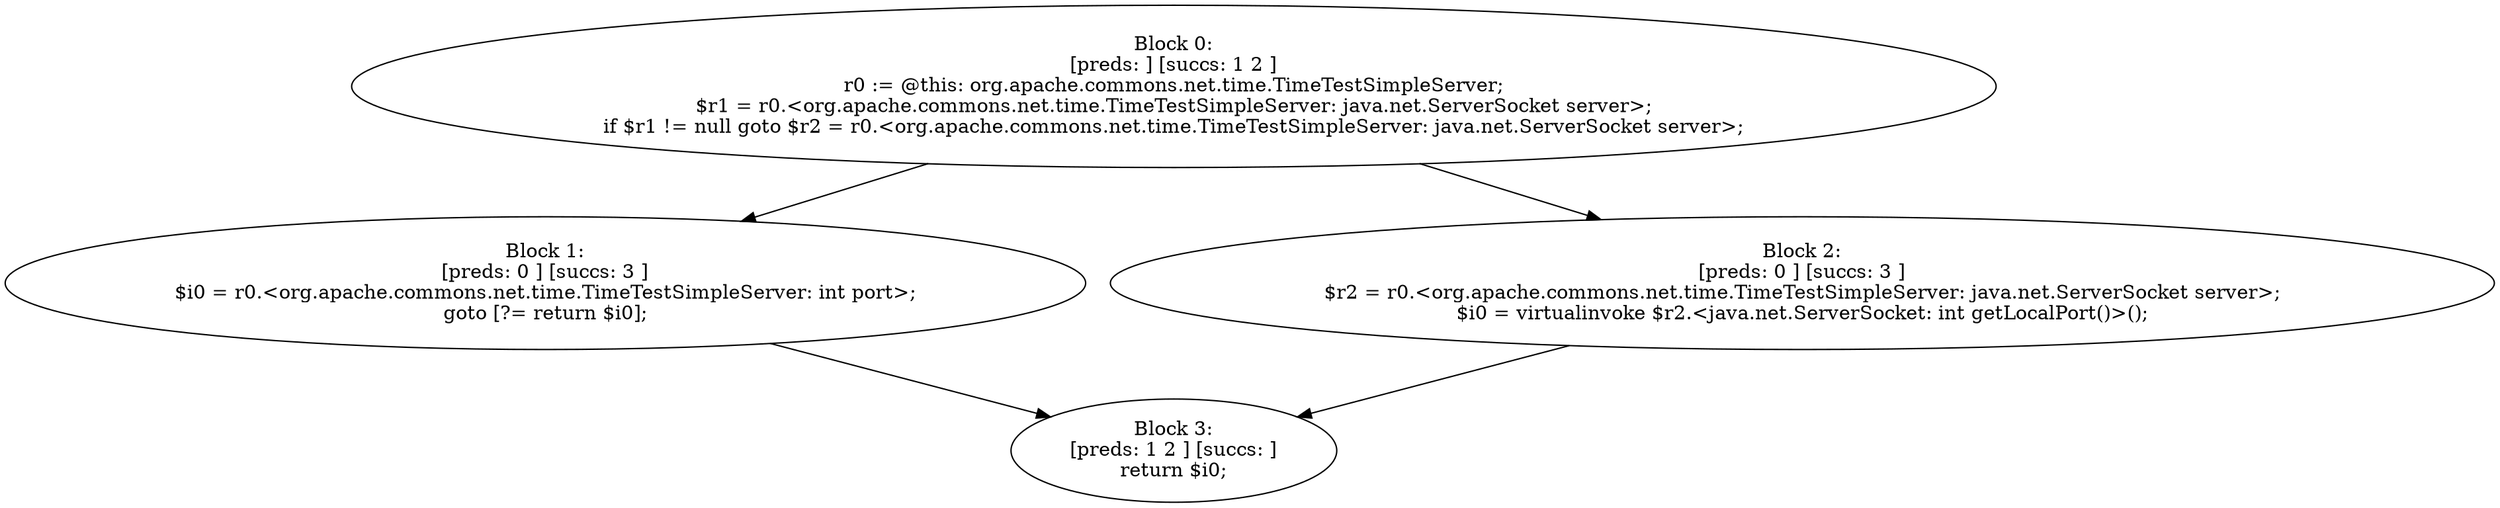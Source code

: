 digraph "unitGraph" {
    "Block 0:
[preds: ] [succs: 1 2 ]
r0 := @this: org.apache.commons.net.time.TimeTestSimpleServer;
$r1 = r0.<org.apache.commons.net.time.TimeTestSimpleServer: java.net.ServerSocket server>;
if $r1 != null goto $r2 = r0.<org.apache.commons.net.time.TimeTestSimpleServer: java.net.ServerSocket server>;
"
    "Block 1:
[preds: 0 ] [succs: 3 ]
$i0 = r0.<org.apache.commons.net.time.TimeTestSimpleServer: int port>;
goto [?= return $i0];
"
    "Block 2:
[preds: 0 ] [succs: 3 ]
$r2 = r0.<org.apache.commons.net.time.TimeTestSimpleServer: java.net.ServerSocket server>;
$i0 = virtualinvoke $r2.<java.net.ServerSocket: int getLocalPort()>();
"
    "Block 3:
[preds: 1 2 ] [succs: ]
return $i0;
"
    "Block 0:
[preds: ] [succs: 1 2 ]
r0 := @this: org.apache.commons.net.time.TimeTestSimpleServer;
$r1 = r0.<org.apache.commons.net.time.TimeTestSimpleServer: java.net.ServerSocket server>;
if $r1 != null goto $r2 = r0.<org.apache.commons.net.time.TimeTestSimpleServer: java.net.ServerSocket server>;
"->"Block 1:
[preds: 0 ] [succs: 3 ]
$i0 = r0.<org.apache.commons.net.time.TimeTestSimpleServer: int port>;
goto [?= return $i0];
";
    "Block 0:
[preds: ] [succs: 1 2 ]
r0 := @this: org.apache.commons.net.time.TimeTestSimpleServer;
$r1 = r0.<org.apache.commons.net.time.TimeTestSimpleServer: java.net.ServerSocket server>;
if $r1 != null goto $r2 = r0.<org.apache.commons.net.time.TimeTestSimpleServer: java.net.ServerSocket server>;
"->"Block 2:
[preds: 0 ] [succs: 3 ]
$r2 = r0.<org.apache.commons.net.time.TimeTestSimpleServer: java.net.ServerSocket server>;
$i0 = virtualinvoke $r2.<java.net.ServerSocket: int getLocalPort()>();
";
    "Block 1:
[preds: 0 ] [succs: 3 ]
$i0 = r0.<org.apache.commons.net.time.TimeTestSimpleServer: int port>;
goto [?= return $i0];
"->"Block 3:
[preds: 1 2 ] [succs: ]
return $i0;
";
    "Block 2:
[preds: 0 ] [succs: 3 ]
$r2 = r0.<org.apache.commons.net.time.TimeTestSimpleServer: java.net.ServerSocket server>;
$i0 = virtualinvoke $r2.<java.net.ServerSocket: int getLocalPort()>();
"->"Block 3:
[preds: 1 2 ] [succs: ]
return $i0;
";
}
